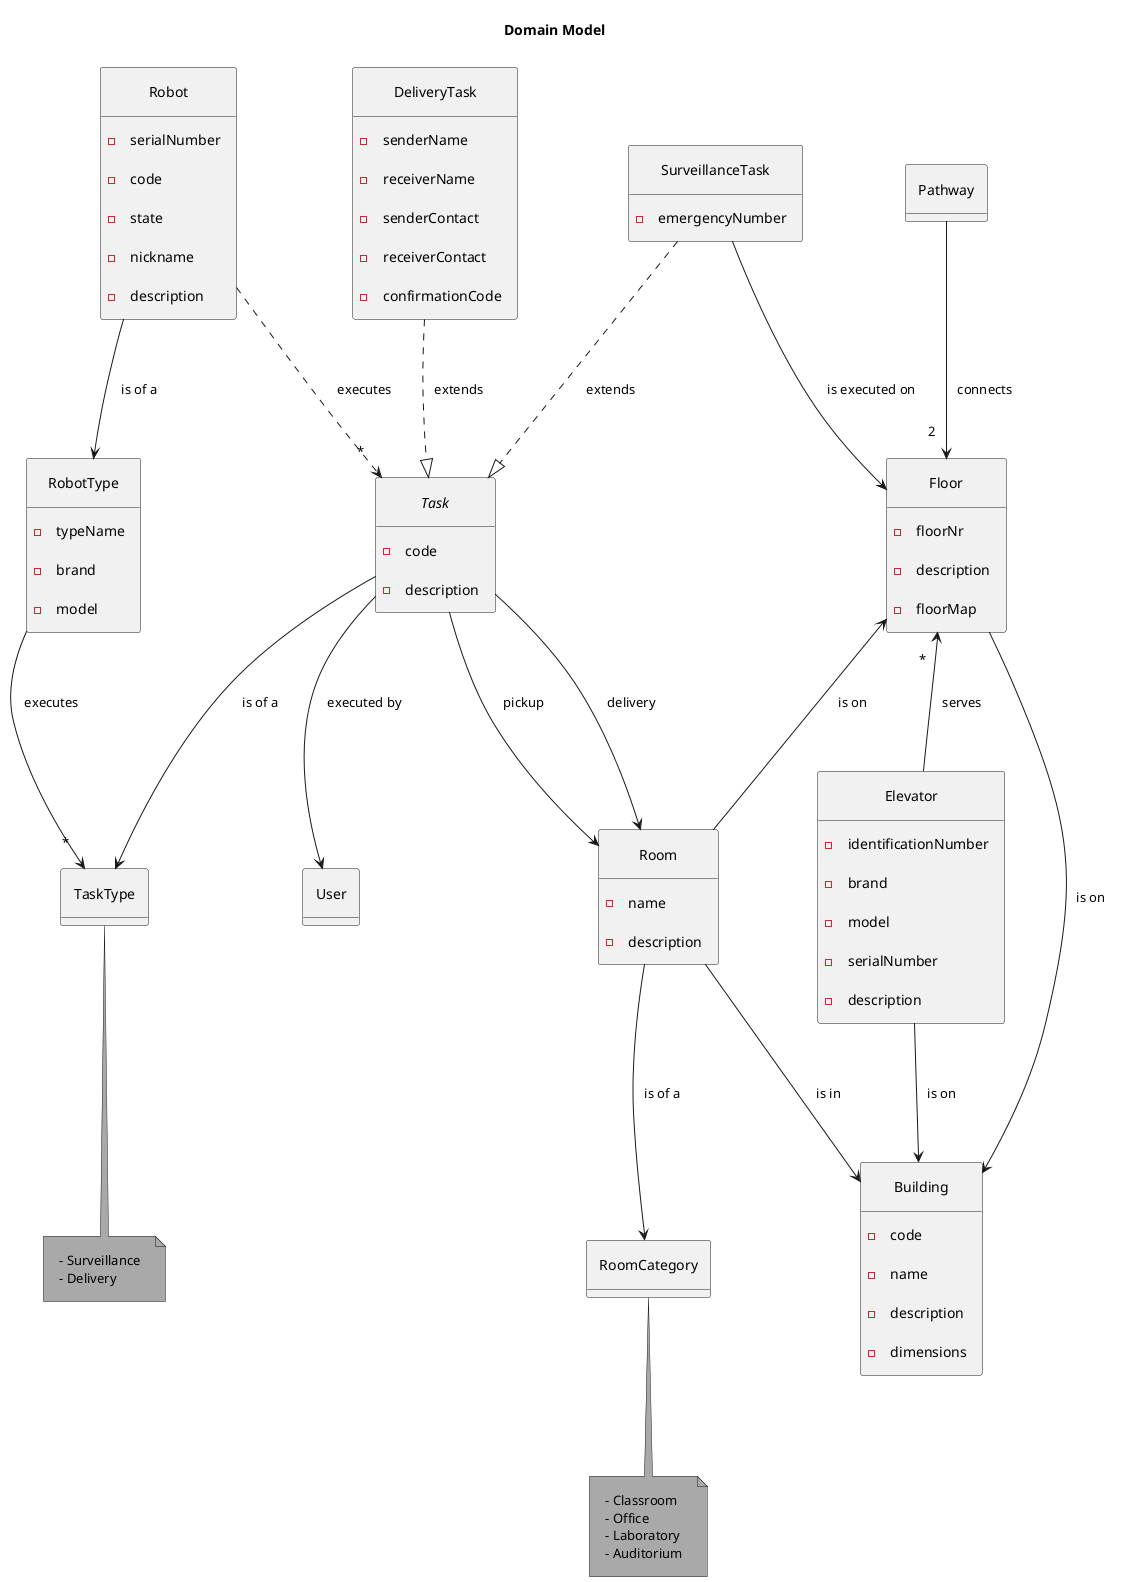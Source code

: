 @startuml Domain Model

title "Domain Model"
' left to right direction
' top to bottom direction
skinparam Padding 10
skinparam Nodesep 80
skinparam ranksep 100
skinparam groupInheritance 1
' skinparam linetype ortho
skinparam separation 1000
skinparam NoteBackgroundColor #A9A9A9
skinparam PackageStyle rectangle
skinparam package {
    BackgroundColor #D3D3D3
    FontStyle bold
}

hide circle
hide methods

    entity Robot {
        -serialNumber
        -code
        -state
        -nickname
        -description
    }

    entity RobotType {
        - typeName
        - brand
        - model
    }

    enum TaskType {}
    note bottom of TaskType {
            - Surveillance
            - Delivery
    }

    interface Task {
        - code
        - description

    }

    entity SurveillanceTask {
        - emergencyNumber
    }

    entity DeliveryTask {
        - senderName
        - receiverName
        - senderContact
        - receiverContact
        - confirmationCode
    }

    entity Building {
        - code
        - name
        - description
        - dimensions
    }

    entity Floor {
        - floorNr
        - description
        - floorMap
    }

    entity Elevator {
        - identificationNumber
        - brand
        - model
        - serialNumber
        - description
    }

    entity Room {
        - name
        - description
    }

    enum RoomCategory {}

    note bottom of RoomCategory {
            - Classroom
            - Office
            - Laboratory
            - Auditorium
    }

    entity Pathway {
    }

SurveillanceTask ..|> Task: extends
DeliveryTask ..|> Task: extends

Room --> RoomCategory: is of a
Room --> Building : is in

RobotType --> "*" TaskType: executes

Floor --> Building: is on
Floor "*" <-- Elevator : serves
Floor <-- Room: is on

Elevator --> Building: is on

Task --> Room: delivery
Task --> Room: pickup
Task --> User : executed by

SurveillanceTask --> Floor: is executed on

Pathway --> "2" Floor: connects

Robot --> RobotType : is of a

Task --> TaskType : is of a

Robot ..> "*" Task : executes

@enduml
